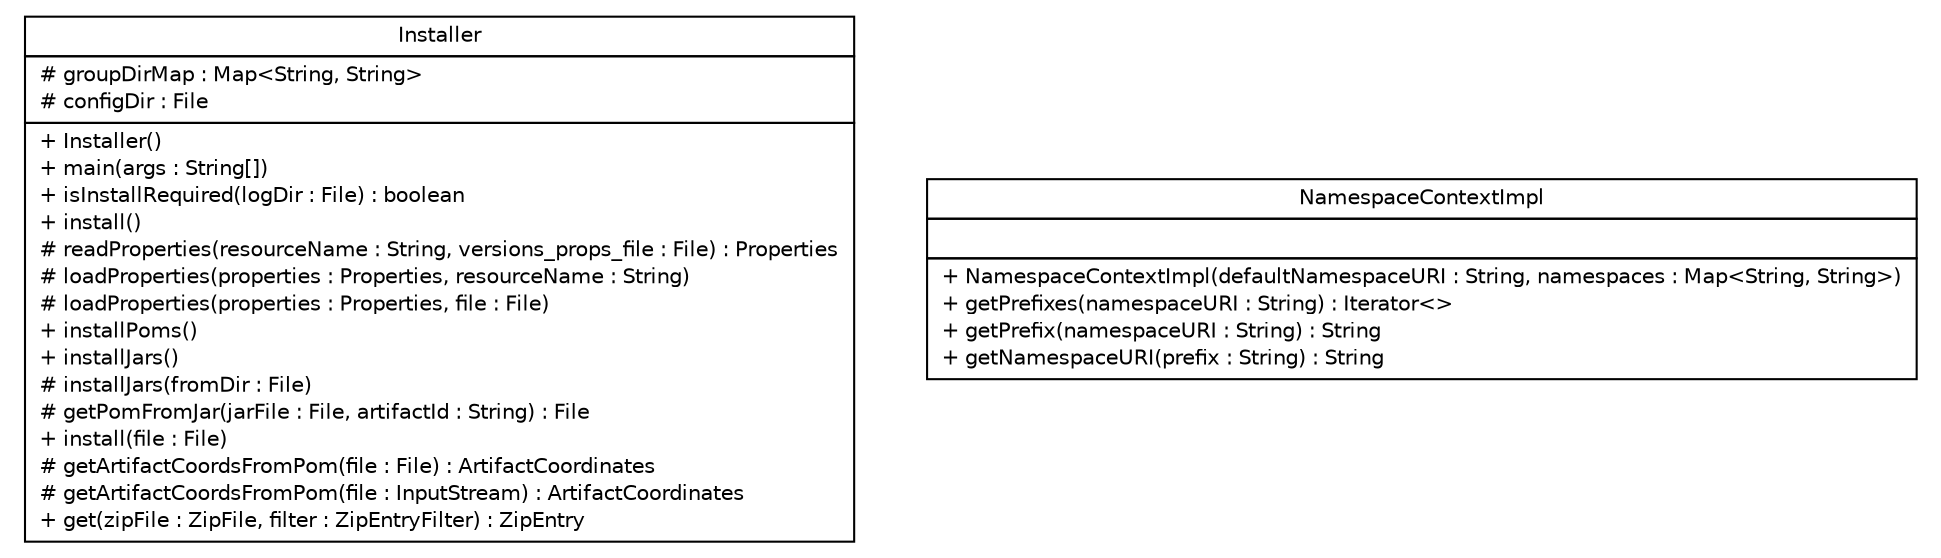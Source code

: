 #!/usr/local/bin/dot
#
# Class diagram 
# Generated by UMLGraph version R5_6 (http://www.umlgraph.org/)
#

digraph G {
	edge [fontname="Helvetica",fontsize=10,labelfontname="Helvetica",labelfontsize=10];
	node [fontname="Helvetica",fontsize=10,shape=plaintext];
	nodesep=0.25;
	ranksep=0.5;
	// sorcer.installer.Installer
	c59953 [label=<<table title="sorcer.installer.Installer" border="0" cellborder="1" cellspacing="0" cellpadding="2" port="p" href="./Installer.html">
		<tr><td><table border="0" cellspacing="0" cellpadding="1">
<tr><td align="center" balign="center"> Installer </td></tr>
		</table></td></tr>
		<tr><td><table border="0" cellspacing="0" cellpadding="1">
<tr><td align="left" balign="left"> # groupDirMap : Map&lt;String, String&gt; </td></tr>
<tr><td align="left" balign="left"> # configDir : File </td></tr>
		</table></td></tr>
		<tr><td><table border="0" cellspacing="0" cellpadding="1">
<tr><td align="left" balign="left"> + Installer() </td></tr>
<tr><td align="left" balign="left"> + main(args : String[]) </td></tr>
<tr><td align="left" balign="left"> + isInstallRequired(logDir : File) : boolean </td></tr>
<tr><td align="left" balign="left"> + install() </td></tr>
<tr><td align="left" balign="left"> # readProperties(resourceName : String, versions_props_file : File) : Properties </td></tr>
<tr><td align="left" balign="left"> # loadProperties(properties : Properties, resourceName : String) </td></tr>
<tr><td align="left" balign="left"> # loadProperties(properties : Properties, file : File) </td></tr>
<tr><td align="left" balign="left"> + installPoms() </td></tr>
<tr><td align="left" balign="left"> + installJars() </td></tr>
<tr><td align="left" balign="left"> # installJars(fromDir : File) </td></tr>
<tr><td align="left" balign="left"> # getPomFromJar(jarFile : File, artifactId : String) : File </td></tr>
<tr><td align="left" balign="left"> + install(file : File) </td></tr>
<tr><td align="left" balign="left"> # getArtifactCoordsFromPom(file : File) : ArtifactCoordinates </td></tr>
<tr><td align="left" balign="left"> # getArtifactCoordsFromPom(file : InputStream) : ArtifactCoordinates </td></tr>
<tr><td align="left" balign="left"> + get(zipFile : ZipFile, filter : ZipEntryFilter) : ZipEntry </td></tr>
		</table></td></tr>
		</table>>, URL="./Installer.html", fontname="Helvetica", fontcolor="black", fontsize=10.0];
	// sorcer.installer.NamespaceContextImpl
	c59954 [label=<<table title="sorcer.installer.NamespaceContextImpl" border="0" cellborder="1" cellspacing="0" cellpadding="2" port="p" href="./NamespaceContextImpl.html">
		<tr><td><table border="0" cellspacing="0" cellpadding="1">
<tr><td align="center" balign="center"> NamespaceContextImpl </td></tr>
		</table></td></tr>
		<tr><td><table border="0" cellspacing="0" cellpadding="1">
<tr><td align="left" balign="left">  </td></tr>
		</table></td></tr>
		<tr><td><table border="0" cellspacing="0" cellpadding="1">
<tr><td align="left" balign="left"> + NamespaceContextImpl(defaultNamespaceURI : String, namespaces : Map&lt;String, String&gt;) </td></tr>
<tr><td align="left" balign="left"> + getPrefixes(namespaceURI : String) : Iterator&lt;&gt; </td></tr>
<tr><td align="left" balign="left"> + getPrefix(namespaceURI : String) : String </td></tr>
<tr><td align="left" balign="left"> + getNamespaceURI(prefix : String) : String </td></tr>
		</table></td></tr>
		</table>>, URL="./NamespaceContextImpl.html", fontname="Helvetica", fontcolor="black", fontsize=10.0];
}

